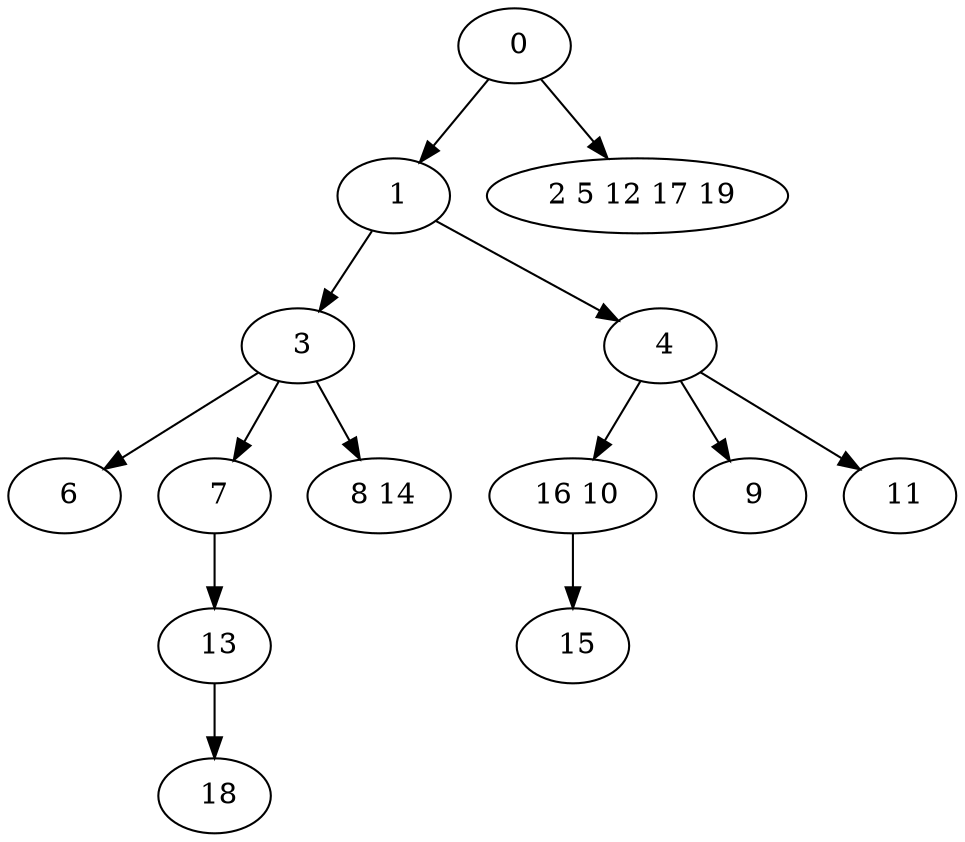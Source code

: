 digraph mytree {
" 0" -> " 1";
" 0" -> " 2 5 12 17 19";
" 1" -> " 3";
" 1" -> " 4";
" 2 5 12 17 19";
" 3" -> " 6";
" 3" -> " 7";
" 3" -> " 8 14";
" 16 10" -> " 15";
" 4" -> " 16 10";
" 4" -> " 9";
" 4" -> " 11";
" 13" -> " 18";
" 6";
" 7" -> " 13";
" 8 14";
" 18";
" 9";
" 11";
" 15";
}
